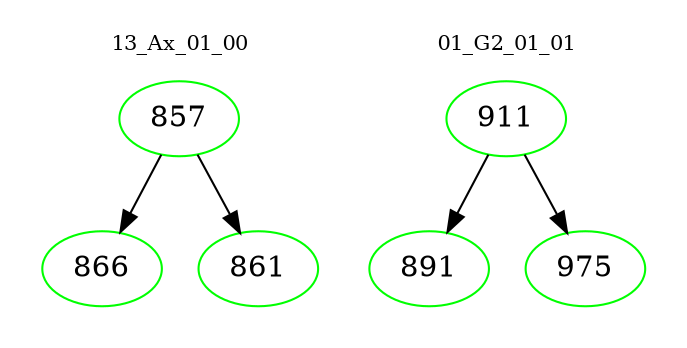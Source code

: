 digraph{
subgraph cluster_0 {
color = white
label = "13_Ax_01_00";
fontsize=10;
T0_857 [label="857", color="green"]
T0_857 -> T0_866 [color="black"]
T0_866 [label="866", color="green"]
T0_857 -> T0_861 [color="black"]
T0_861 [label="861", color="green"]
}
subgraph cluster_1 {
color = white
label = "01_G2_01_01";
fontsize=10;
T1_911 [label="911", color="green"]
T1_911 -> T1_891 [color="black"]
T1_891 [label="891", color="green"]
T1_911 -> T1_975 [color="black"]
T1_975 [label="975", color="green"]
}
}
